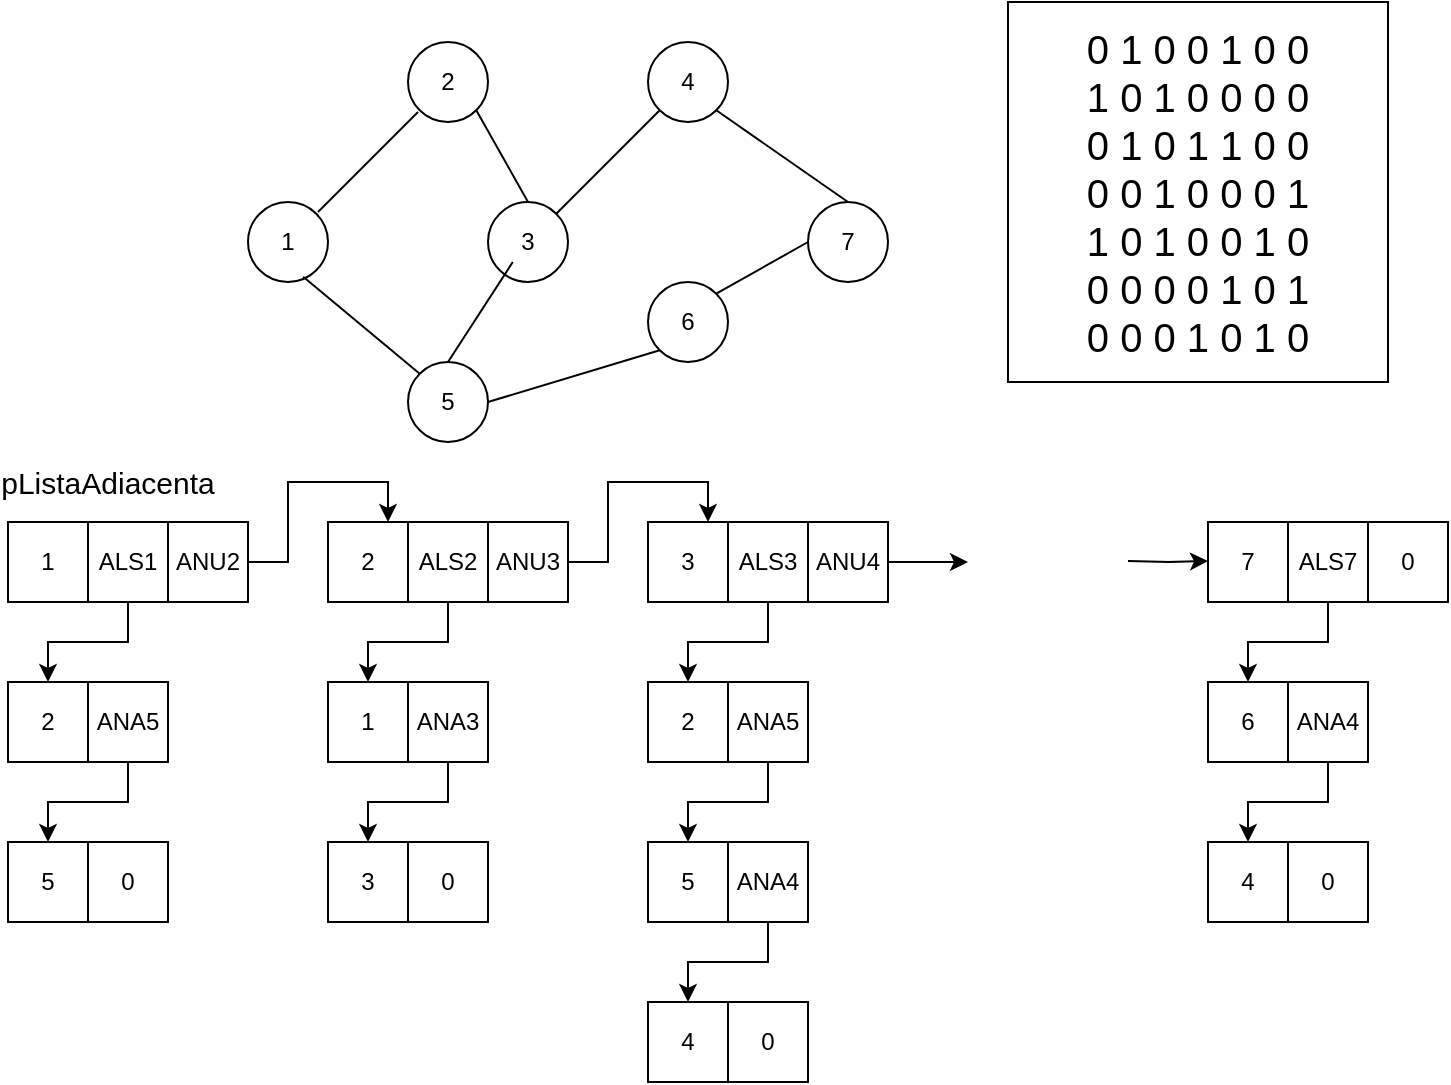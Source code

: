<mxfile version="14.7.2" type="device"><diagram id="jX1T9VQoCscBVhxeW-68" name="Page-1"><mxGraphModel dx="1038" dy="548" grid="1" gridSize="10" guides="1" tooltips="1" connect="1" arrows="1" fold="1" page="1" pageScale="1" pageWidth="827" pageHeight="1169" math="0" shadow="0"><root><mxCell id="0"/><mxCell id="1" parent="0"/><mxCell id="kAPVB05bIZoUtD0Bt5wA-1" value="1" style="ellipse;whiteSpace=wrap;html=1;aspect=fixed;" vertex="1" parent="1"><mxGeometry x="160" y="160" width="40" height="40" as="geometry"/></mxCell><mxCell id="kAPVB05bIZoUtD0Bt5wA-2" value="2" style="ellipse;whiteSpace=wrap;html=1;aspect=fixed;" vertex="1" parent="1"><mxGeometry x="240" y="80" width="40" height="40" as="geometry"/></mxCell><mxCell id="kAPVB05bIZoUtD0Bt5wA-3" value="3" style="ellipse;whiteSpace=wrap;html=1;aspect=fixed;" vertex="1" parent="1"><mxGeometry x="280" y="160" width="40" height="40" as="geometry"/></mxCell><mxCell id="kAPVB05bIZoUtD0Bt5wA-4" value="5" style="ellipse;whiteSpace=wrap;html=1;aspect=fixed;" vertex="1" parent="1"><mxGeometry x="240" y="240" width="40" height="40" as="geometry"/></mxCell><mxCell id="kAPVB05bIZoUtD0Bt5wA-5" value="4" style="ellipse;whiteSpace=wrap;html=1;aspect=fixed;" vertex="1" parent="1"><mxGeometry x="360" y="80" width="40" height="40" as="geometry"/></mxCell><mxCell id="kAPVB05bIZoUtD0Bt5wA-6" value="6" style="ellipse;whiteSpace=wrap;html=1;aspect=fixed;" vertex="1" parent="1"><mxGeometry x="360" y="200" width="40" height="40" as="geometry"/></mxCell><mxCell id="kAPVB05bIZoUtD0Bt5wA-7" value="7" style="ellipse;whiteSpace=wrap;html=1;aspect=fixed;" vertex="1" parent="1"><mxGeometry x="440" y="160" width="40" height="40" as="geometry"/></mxCell><mxCell id="kAPVB05bIZoUtD0Bt5wA-11" value="" style="endArrow=none;html=1;" edge="1" parent="1"><mxGeometry width="50" height="50" relative="1" as="geometry"><mxPoint x="195" y="165" as="sourcePoint"/><mxPoint x="245" y="115" as="targetPoint"/></mxGeometry></mxCell><mxCell id="kAPVB05bIZoUtD0Bt5wA-12" value="" style="endArrow=none;html=1;entryX=0;entryY=0;entryDx=0;entryDy=0;exitX=0.69;exitY=0.935;exitDx=0;exitDy=0;exitPerimeter=0;" edge="1" parent="1" source="kAPVB05bIZoUtD0Bt5wA-1" target="kAPVB05bIZoUtD0Bt5wA-4"><mxGeometry width="50" height="50" relative="1" as="geometry"><mxPoint x="205" y="175" as="sourcePoint"/><mxPoint x="255" y="125" as="targetPoint"/></mxGeometry></mxCell><mxCell id="kAPVB05bIZoUtD0Bt5wA-13" value="" style="endArrow=none;html=1;entryX=0.5;entryY=0;entryDx=0;entryDy=0;exitX=1;exitY=1;exitDx=0;exitDy=0;" edge="1" parent="1" source="kAPVB05bIZoUtD0Bt5wA-2" target="kAPVB05bIZoUtD0Bt5wA-3"><mxGeometry width="50" height="50" relative="1" as="geometry"><mxPoint x="215" y="185" as="sourcePoint"/><mxPoint x="265" y="135" as="targetPoint"/></mxGeometry></mxCell><mxCell id="kAPVB05bIZoUtD0Bt5wA-14" value="" style="endArrow=none;html=1;exitX=0.5;exitY=0;exitDx=0;exitDy=0;entryX=0.31;entryY=0.75;entryDx=0;entryDy=0;entryPerimeter=0;" edge="1" parent="1" source="kAPVB05bIZoUtD0Bt5wA-4" target="kAPVB05bIZoUtD0Bt5wA-3"><mxGeometry width="50" height="50" relative="1" as="geometry"><mxPoint x="225" y="195" as="sourcePoint"/><mxPoint x="275" y="145" as="targetPoint"/></mxGeometry></mxCell><mxCell id="kAPVB05bIZoUtD0Bt5wA-15" value="" style="endArrow=none;html=1;entryX=0;entryY=1;entryDx=0;entryDy=0;exitX=1;exitY=0.5;exitDx=0;exitDy=0;" edge="1" parent="1" source="kAPVB05bIZoUtD0Bt5wA-4" target="kAPVB05bIZoUtD0Bt5wA-6"><mxGeometry width="50" height="50" relative="1" as="geometry"><mxPoint x="235" y="205" as="sourcePoint"/><mxPoint x="285" y="155" as="targetPoint"/></mxGeometry></mxCell><mxCell id="kAPVB05bIZoUtD0Bt5wA-16" value="" style="endArrow=none;html=1;entryX=0;entryY=1;entryDx=0;entryDy=0;exitX=1;exitY=0;exitDx=0;exitDy=0;" edge="1" parent="1" source="kAPVB05bIZoUtD0Bt5wA-3" target="kAPVB05bIZoUtD0Bt5wA-5"><mxGeometry width="50" height="50" relative="1" as="geometry"><mxPoint x="245" y="215" as="sourcePoint"/><mxPoint x="295" y="165" as="targetPoint"/></mxGeometry></mxCell><mxCell id="kAPVB05bIZoUtD0Bt5wA-17" value="" style="endArrow=none;html=1;entryX=0;entryY=0.5;entryDx=0;entryDy=0;exitX=1;exitY=0;exitDx=0;exitDy=0;" edge="1" parent="1" source="kAPVB05bIZoUtD0Bt5wA-6" target="kAPVB05bIZoUtD0Bt5wA-7"><mxGeometry width="50" height="50" relative="1" as="geometry"><mxPoint x="255" y="225" as="sourcePoint"/><mxPoint x="305" y="175" as="targetPoint"/></mxGeometry></mxCell><mxCell id="kAPVB05bIZoUtD0Bt5wA-18" value="" style="endArrow=none;html=1;entryX=0.5;entryY=0;entryDx=0;entryDy=0;exitX=1;exitY=1;exitDx=0;exitDy=0;" edge="1" parent="1" source="kAPVB05bIZoUtD0Bt5wA-5" target="kAPVB05bIZoUtD0Bt5wA-7"><mxGeometry width="50" height="50" relative="1" as="geometry"><mxPoint x="265" y="235" as="sourcePoint"/><mxPoint x="315" y="185" as="targetPoint"/></mxGeometry></mxCell><mxCell id="kAPVB05bIZoUtD0Bt5wA-19" value="&lt;font style=&quot;font-size: 20px&quot;&gt;0 1 0 0 1 0 0&lt;br&gt;1 0 1 0 0 0 0&lt;br&gt;0 1 0 1 1 0 0&lt;br&gt;0 0 1 0 0 0 1&lt;br&gt;1 0 1 0 0 1 0&lt;br&gt;0 0 0 0 1 0 1&lt;br&gt;0 0 0 1 0 1 0&lt;/font&gt;" style="whiteSpace=wrap;html=1;aspect=fixed;" vertex="1" parent="1"><mxGeometry x="540" y="60" width="190" height="190" as="geometry"/></mxCell><mxCell id="kAPVB05bIZoUtD0Bt5wA-20" value="1" style="whiteSpace=wrap;html=1;aspect=fixed;" vertex="1" parent="1"><mxGeometry x="40" y="320" width="40" height="40" as="geometry"/></mxCell><mxCell id="kAPVB05bIZoUtD0Bt5wA-43" style="edgeStyle=orthogonalEdgeStyle;rounded=0;orthogonalLoop=1;jettySize=auto;html=1;exitX=0.5;exitY=1;exitDx=0;exitDy=0;entryX=0.5;entryY=0;entryDx=0;entryDy=0;" edge="1" parent="1" source="kAPVB05bIZoUtD0Bt5wA-21" target="kAPVB05bIZoUtD0Bt5wA-39"><mxGeometry relative="1" as="geometry"/></mxCell><mxCell id="kAPVB05bIZoUtD0Bt5wA-21" value="ALS1" style="whiteSpace=wrap;html=1;aspect=fixed;" vertex="1" parent="1"><mxGeometry x="80" y="320" width="40" height="40" as="geometry"/></mxCell><mxCell id="kAPVB05bIZoUtD0Bt5wA-35" style="edgeStyle=orthogonalEdgeStyle;rounded=0;orthogonalLoop=1;jettySize=auto;html=1;entryX=0.75;entryY=0;entryDx=0;entryDy=0;" edge="1" parent="1" source="kAPVB05bIZoUtD0Bt5wA-22" target="kAPVB05bIZoUtD0Bt5wA-23"><mxGeometry relative="1" as="geometry"/></mxCell><mxCell id="kAPVB05bIZoUtD0Bt5wA-22" value="ANU2" style="whiteSpace=wrap;html=1;aspect=fixed;" vertex="1" parent="1"><mxGeometry x="120" y="320" width="40" height="40" as="geometry"/></mxCell><mxCell id="kAPVB05bIZoUtD0Bt5wA-23" value="2" style="whiteSpace=wrap;html=1;aspect=fixed;" vertex="1" parent="1"><mxGeometry x="200" y="320" width="40" height="40" as="geometry"/></mxCell><mxCell id="kAPVB05bIZoUtD0Bt5wA-49" style="edgeStyle=orthogonalEdgeStyle;rounded=0;orthogonalLoop=1;jettySize=auto;html=1;exitX=0.5;exitY=1;exitDx=0;exitDy=0;entryX=0.5;entryY=0;entryDx=0;entryDy=0;" edge="1" parent="1" source="kAPVB05bIZoUtD0Bt5wA-24" target="kAPVB05bIZoUtD0Bt5wA-45"><mxGeometry relative="1" as="geometry"/></mxCell><mxCell id="kAPVB05bIZoUtD0Bt5wA-24" value="ALS2" style="whiteSpace=wrap;html=1;aspect=fixed;" vertex="1" parent="1"><mxGeometry x="240" y="320" width="40" height="40" as="geometry"/></mxCell><mxCell id="kAPVB05bIZoUtD0Bt5wA-36" style="edgeStyle=orthogonalEdgeStyle;rounded=0;orthogonalLoop=1;jettySize=auto;html=1;entryX=0.75;entryY=0;entryDx=0;entryDy=0;" edge="1" parent="1" source="kAPVB05bIZoUtD0Bt5wA-25" target="kAPVB05bIZoUtD0Bt5wA-26"><mxGeometry relative="1" as="geometry"/></mxCell><mxCell id="kAPVB05bIZoUtD0Bt5wA-25" value="ANU3" style="whiteSpace=wrap;html=1;aspect=fixed;" vertex="1" parent="1"><mxGeometry x="280" y="320" width="40" height="40" as="geometry"/></mxCell><mxCell id="kAPVB05bIZoUtD0Bt5wA-26" value="3" style="whiteSpace=wrap;html=1;aspect=fixed;" vertex="1" parent="1"><mxGeometry x="360" y="320" width="40" height="40" as="geometry"/></mxCell><mxCell id="kAPVB05bIZoUtD0Bt5wA-58" style="edgeStyle=orthogonalEdgeStyle;rounded=0;orthogonalLoop=1;jettySize=auto;html=1;exitX=0.5;exitY=1;exitDx=0;exitDy=0;entryX=0.5;entryY=0;entryDx=0;entryDy=0;" edge="1" parent="1" source="kAPVB05bIZoUtD0Bt5wA-27" target="kAPVB05bIZoUtD0Bt5wA-51"><mxGeometry relative="1" as="geometry"/></mxCell><mxCell id="kAPVB05bIZoUtD0Bt5wA-27" value="ALS3" style="whiteSpace=wrap;html=1;aspect=fixed;" vertex="1" parent="1"><mxGeometry x="400" y="320" width="40" height="40" as="geometry"/></mxCell><mxCell id="kAPVB05bIZoUtD0Bt5wA-37" style="edgeStyle=orthogonalEdgeStyle;rounded=0;orthogonalLoop=1;jettySize=auto;html=1;" edge="1" parent="1" source="kAPVB05bIZoUtD0Bt5wA-28"><mxGeometry relative="1" as="geometry"><mxPoint x="520" y="340" as="targetPoint"/></mxGeometry></mxCell><mxCell id="kAPVB05bIZoUtD0Bt5wA-28" value="ANU4" style="whiteSpace=wrap;html=1;aspect=fixed;" vertex="1" parent="1"><mxGeometry x="440" y="320" width="40" height="40" as="geometry"/></mxCell><mxCell id="kAPVB05bIZoUtD0Bt5wA-29" value="7" style="whiteSpace=wrap;html=1;aspect=fixed;" vertex="1" parent="1"><mxGeometry x="640" y="320" width="40" height="40" as="geometry"/></mxCell><mxCell id="kAPVB05bIZoUtD0Bt5wA-65" style="edgeStyle=orthogonalEdgeStyle;rounded=0;orthogonalLoop=1;jettySize=auto;html=1;exitX=0.5;exitY=1;exitDx=0;exitDy=0;entryX=0.5;entryY=0;entryDx=0;entryDy=0;" edge="1" parent="1" source="kAPVB05bIZoUtD0Bt5wA-30" target="kAPVB05bIZoUtD0Bt5wA-60"><mxGeometry relative="1" as="geometry"/></mxCell><mxCell id="kAPVB05bIZoUtD0Bt5wA-30" value="ALS7" style="whiteSpace=wrap;html=1;aspect=fixed;" vertex="1" parent="1"><mxGeometry x="680" y="320" width="40" height="40" as="geometry"/></mxCell><mxCell id="kAPVB05bIZoUtD0Bt5wA-31" value="0" style="whiteSpace=wrap;html=1;aspect=fixed;" vertex="1" parent="1"><mxGeometry x="720" y="320" width="40" height="40" as="geometry"/></mxCell><mxCell id="kAPVB05bIZoUtD0Bt5wA-38" style="edgeStyle=orthogonalEdgeStyle;rounded=0;orthogonalLoop=1;jettySize=auto;html=1;" edge="1" parent="1"><mxGeometry relative="1" as="geometry"><mxPoint x="640" y="339.5" as="targetPoint"/><mxPoint x="600" y="339.5" as="sourcePoint"/></mxGeometry></mxCell><mxCell id="kAPVB05bIZoUtD0Bt5wA-39" value="2" style="whiteSpace=wrap;html=1;aspect=fixed;" vertex="1" parent="1"><mxGeometry x="40" y="400" width="40" height="40" as="geometry"/></mxCell><mxCell id="kAPVB05bIZoUtD0Bt5wA-44" style="edgeStyle=orthogonalEdgeStyle;rounded=0;orthogonalLoop=1;jettySize=auto;html=1;exitX=0.5;exitY=1;exitDx=0;exitDy=0;entryX=0.5;entryY=0;entryDx=0;entryDy=0;" edge="1" parent="1" source="kAPVB05bIZoUtD0Bt5wA-40" target="kAPVB05bIZoUtD0Bt5wA-41"><mxGeometry relative="1" as="geometry"/></mxCell><mxCell id="kAPVB05bIZoUtD0Bt5wA-40" value="ANA5" style="whiteSpace=wrap;html=1;aspect=fixed;" vertex="1" parent="1"><mxGeometry x="80" y="400" width="40" height="40" as="geometry"/></mxCell><mxCell id="kAPVB05bIZoUtD0Bt5wA-41" value="5" style="whiteSpace=wrap;html=1;aspect=fixed;" vertex="1" parent="1"><mxGeometry x="40" y="480" width="40" height="40" as="geometry"/></mxCell><mxCell id="kAPVB05bIZoUtD0Bt5wA-42" value="0" style="whiteSpace=wrap;html=1;aspect=fixed;" vertex="1" parent="1"><mxGeometry x="80" y="480" width="40" height="40" as="geometry"/></mxCell><mxCell id="kAPVB05bIZoUtD0Bt5wA-45" value="1" style="whiteSpace=wrap;html=1;aspect=fixed;" vertex="1" parent="1"><mxGeometry x="200" y="400" width="40" height="40" as="geometry"/></mxCell><mxCell id="kAPVB05bIZoUtD0Bt5wA-50" style="edgeStyle=orthogonalEdgeStyle;rounded=0;orthogonalLoop=1;jettySize=auto;html=1;exitX=0.5;exitY=1;exitDx=0;exitDy=0;entryX=0.5;entryY=0;entryDx=0;entryDy=0;" edge="1" parent="1" source="kAPVB05bIZoUtD0Bt5wA-46" target="kAPVB05bIZoUtD0Bt5wA-47"><mxGeometry relative="1" as="geometry"/></mxCell><mxCell id="kAPVB05bIZoUtD0Bt5wA-46" value="ANA3" style="whiteSpace=wrap;html=1;aspect=fixed;" vertex="1" parent="1"><mxGeometry x="240" y="400" width="40" height="40" as="geometry"/></mxCell><mxCell id="kAPVB05bIZoUtD0Bt5wA-47" value="3" style="whiteSpace=wrap;html=1;aspect=fixed;" vertex="1" parent="1"><mxGeometry x="200" y="480" width="40" height="40" as="geometry"/></mxCell><mxCell id="kAPVB05bIZoUtD0Bt5wA-48" value="0" style="whiteSpace=wrap;html=1;aspect=fixed;" vertex="1" parent="1"><mxGeometry x="240" y="480" width="40" height="40" as="geometry"/></mxCell><mxCell id="kAPVB05bIZoUtD0Bt5wA-51" value="2" style="whiteSpace=wrap;html=1;aspect=fixed;" vertex="1" parent="1"><mxGeometry x="360" y="400" width="40" height="40" as="geometry"/></mxCell><mxCell id="kAPVB05bIZoUtD0Bt5wA-52" style="edgeStyle=orthogonalEdgeStyle;rounded=0;orthogonalLoop=1;jettySize=auto;html=1;exitX=0.5;exitY=1;exitDx=0;exitDy=0;entryX=0.5;entryY=0;entryDx=0;entryDy=0;" edge="1" parent="1" source="kAPVB05bIZoUtD0Bt5wA-53" target="kAPVB05bIZoUtD0Bt5wA-54"><mxGeometry relative="1" as="geometry"/></mxCell><mxCell id="kAPVB05bIZoUtD0Bt5wA-53" value="ANA5" style="whiteSpace=wrap;html=1;aspect=fixed;" vertex="1" parent="1"><mxGeometry x="400" y="400" width="40" height="40" as="geometry"/></mxCell><mxCell id="kAPVB05bIZoUtD0Bt5wA-54" value="5" style="whiteSpace=wrap;html=1;aspect=fixed;" vertex="1" parent="1"><mxGeometry x="360" y="480" width="40" height="40" as="geometry"/></mxCell><mxCell id="kAPVB05bIZoUtD0Bt5wA-59" style="edgeStyle=orthogonalEdgeStyle;rounded=0;orthogonalLoop=1;jettySize=auto;html=1;exitX=0.5;exitY=1;exitDx=0;exitDy=0;entryX=0.5;entryY=0;entryDx=0;entryDy=0;" edge="1" parent="1" source="kAPVB05bIZoUtD0Bt5wA-55" target="kAPVB05bIZoUtD0Bt5wA-56"><mxGeometry relative="1" as="geometry"/></mxCell><mxCell id="kAPVB05bIZoUtD0Bt5wA-55" value="ANA4" style="whiteSpace=wrap;html=1;aspect=fixed;" vertex="1" parent="1"><mxGeometry x="400" y="480" width="40" height="40" as="geometry"/></mxCell><mxCell id="kAPVB05bIZoUtD0Bt5wA-56" value="4" style="whiteSpace=wrap;html=1;aspect=fixed;" vertex="1" parent="1"><mxGeometry x="360" y="560" width="40" height="40" as="geometry"/></mxCell><mxCell id="kAPVB05bIZoUtD0Bt5wA-57" value="0" style="whiteSpace=wrap;html=1;aspect=fixed;" vertex="1" parent="1"><mxGeometry x="400" y="560" width="40" height="40" as="geometry"/></mxCell><mxCell id="kAPVB05bIZoUtD0Bt5wA-60" value="6" style="whiteSpace=wrap;html=1;aspect=fixed;" vertex="1" parent="1"><mxGeometry x="640" y="400" width="40" height="40" as="geometry"/></mxCell><mxCell id="kAPVB05bIZoUtD0Bt5wA-61" style="edgeStyle=orthogonalEdgeStyle;rounded=0;orthogonalLoop=1;jettySize=auto;html=1;exitX=0.5;exitY=1;exitDx=0;exitDy=0;entryX=0.5;entryY=0;entryDx=0;entryDy=0;" edge="1" parent="1" source="kAPVB05bIZoUtD0Bt5wA-62" target="kAPVB05bIZoUtD0Bt5wA-63"><mxGeometry relative="1" as="geometry"/></mxCell><mxCell id="kAPVB05bIZoUtD0Bt5wA-62" value="ANA4" style="whiteSpace=wrap;html=1;aspect=fixed;" vertex="1" parent="1"><mxGeometry x="680" y="400" width="40" height="40" as="geometry"/></mxCell><mxCell id="kAPVB05bIZoUtD0Bt5wA-63" value="4" style="whiteSpace=wrap;html=1;aspect=fixed;" vertex="1" parent="1"><mxGeometry x="640" y="480" width="40" height="40" as="geometry"/></mxCell><mxCell id="kAPVB05bIZoUtD0Bt5wA-64" value="0" style="whiteSpace=wrap;html=1;aspect=fixed;" vertex="1" parent="1"><mxGeometry x="680" y="480" width="40" height="40" as="geometry"/></mxCell><mxCell id="kAPVB05bIZoUtD0Bt5wA-66" value="&lt;font style=&quot;font-size: 15px&quot;&gt;pListaAdiacenta&lt;/font&gt;" style="text;html=1;strokeColor=none;fillColor=none;align=center;verticalAlign=middle;whiteSpace=wrap;rounded=0;" vertex="1" parent="1"><mxGeometry x="40" y="290" width="100" height="20" as="geometry"/></mxCell></root></mxGraphModel></diagram></mxfile>
